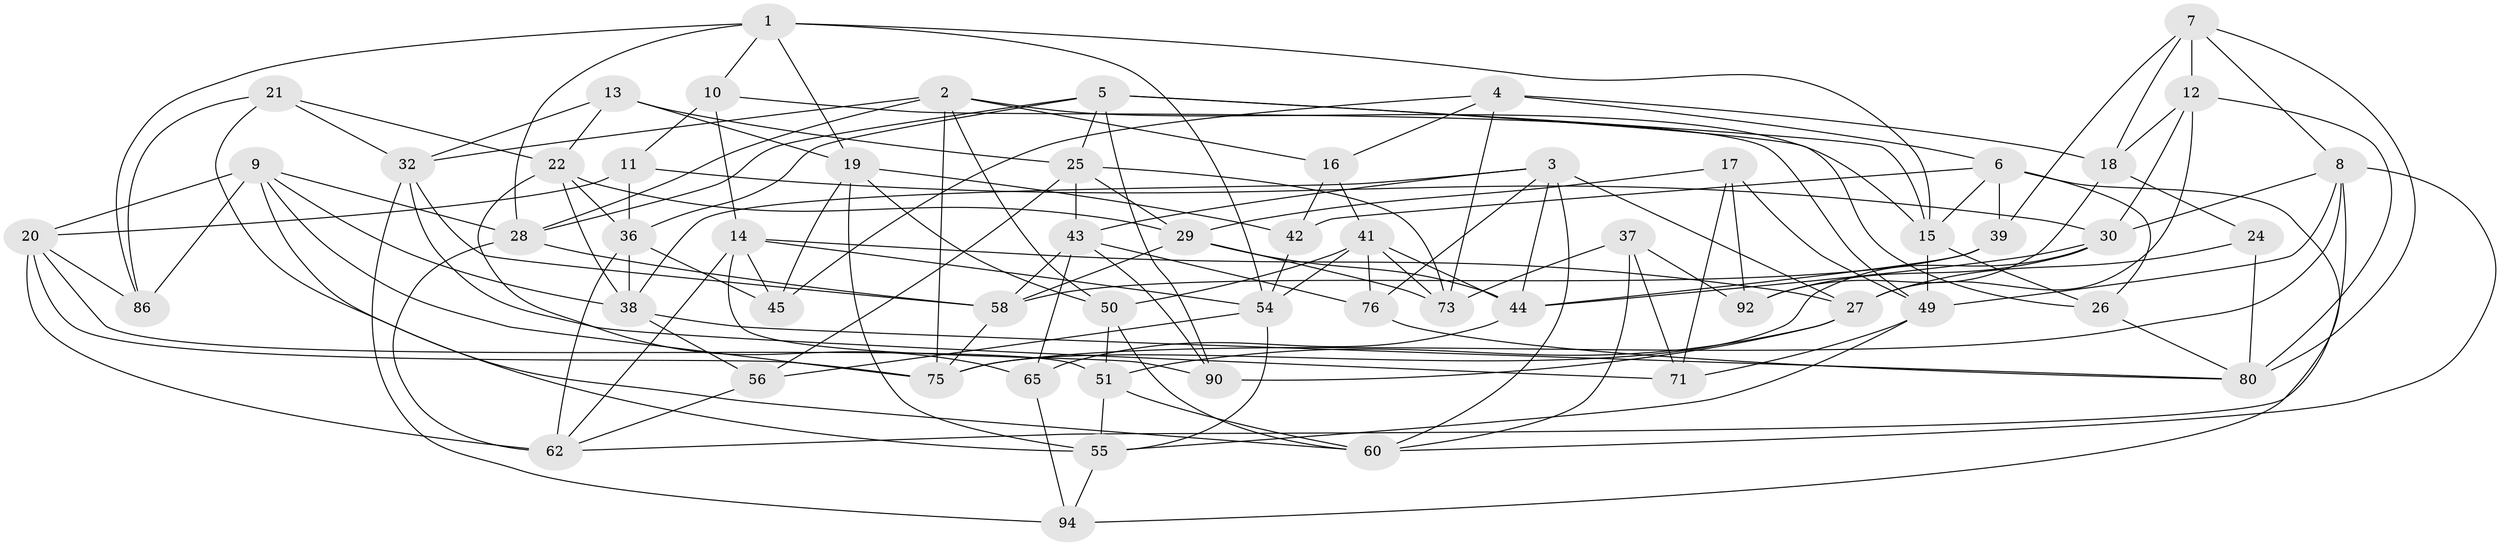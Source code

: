 // original degree distribution, {4: 1.0}
// Generated by graph-tools (version 1.1) at 2025/42/03/06/25 10:42:24]
// undirected, 58 vertices, 150 edges
graph export_dot {
graph [start="1"]
  node [color=gray90,style=filled];
  1 [super="+67"];
  2 [super="+57"];
  3 [super="+79"];
  4 [super="+59"];
  5 [super="+69"];
  6 [super="+95"];
  7 [super="+63"];
  8 [super="+91"];
  9 [super="+46"];
  10;
  11;
  12 [super="+23"];
  13;
  14 [super="+33"];
  15 [super="+48"];
  16;
  17;
  18 [super="+31"];
  19 [super="+35"];
  20 [super="+78"];
  21;
  22 [super="+53"];
  24;
  25 [super="+88"];
  26;
  27 [super="+47"];
  28 [super="+34"];
  29 [super="+70"];
  30 [super="+83"];
  32 [super="+40"];
  36 [super="+64"];
  37;
  38 [super="+52"];
  39;
  41 [super="+81"];
  42;
  43 [super="+89"];
  44 [super="+68"];
  45;
  49 [super="+66"];
  50 [super="+87"];
  51 [super="+82"];
  54 [super="+74"];
  55 [super="+85"];
  56;
  58 [super="+61"];
  60 [super="+72"];
  62 [super="+84"];
  65;
  71;
  73 [super="+77"];
  75 [super="+93"];
  76;
  80 [super="+96"];
  86;
  90;
  92;
  94;
  1 -- 54;
  1 -- 10;
  1 -- 28;
  1 -- 86;
  1 -- 15;
  1 -- 19;
  2 -- 32;
  2 -- 75;
  2 -- 28;
  2 -- 16;
  2 -- 50;
  2 -- 15;
  3 -- 44;
  3 -- 43;
  3 -- 27;
  3 -- 38;
  3 -- 76;
  3 -- 60;
  4 -- 16;
  4 -- 18;
  4 -- 73 [weight=2];
  4 -- 45;
  4 -- 6;
  5 -- 26;
  5 -- 25;
  5 -- 36;
  5 -- 90;
  5 -- 28;
  5 -- 15;
  6 -- 15;
  6 -- 39;
  6 -- 26;
  6 -- 42;
  6 -- 94;
  7 -- 12 [weight=2];
  7 -- 18;
  7 -- 8;
  7 -- 80;
  7 -- 39;
  8 -- 62;
  8 -- 49;
  8 -- 30;
  8 -- 60;
  8 -- 75;
  9 -- 86;
  9 -- 38;
  9 -- 20;
  9 -- 28;
  9 -- 55;
  9 -- 75;
  10 -- 14;
  10 -- 11;
  10 -- 49;
  11 -- 20;
  11 -- 36;
  11 -- 30;
  12 -- 30;
  12 -- 80;
  12 -- 18;
  12 -- 27;
  13 -- 19;
  13 -- 25;
  13 -- 32;
  13 -- 22;
  14 -- 54;
  14 -- 45;
  14 -- 62;
  14 -- 90;
  14 -- 27;
  15 -- 26;
  15 -- 49;
  16 -- 42;
  16 -- 41;
  17 -- 92;
  17 -- 29;
  17 -- 71;
  17 -- 49;
  18 -- 24 [weight=2];
  18 -- 92;
  19 -- 42;
  19 -- 50;
  19 -- 45;
  19 -- 55;
  20 -- 75;
  20 -- 86;
  20 -- 51;
  20 -- 62;
  21 -- 86;
  21 -- 32;
  21 -- 22;
  21 -- 60;
  22 -- 36;
  22 -- 65;
  22 -- 38;
  22 -- 29;
  24 -- 80;
  24 -- 27;
  25 -- 43;
  25 -- 56;
  25 -- 29;
  25 -- 73;
  26 -- 80;
  27 -- 51;
  27 -- 90;
  28 -- 62;
  28 -- 58;
  29 -- 73;
  29 -- 58;
  29 -- 44;
  30 -- 44;
  30 -- 92;
  30 -- 75;
  32 -- 94;
  32 -- 71;
  32 -- 58;
  36 -- 45;
  36 -- 62;
  36 -- 38;
  37 -- 92;
  37 -- 71;
  37 -- 60;
  37 -- 73;
  38 -- 80;
  38 -- 56;
  39 -- 44;
  39 -- 58;
  41 -- 73;
  41 -- 44;
  41 -- 50;
  41 -- 76;
  41 -- 54;
  42 -- 54;
  43 -- 65;
  43 -- 58;
  43 -- 76;
  43 -- 90;
  44 -- 65;
  49 -- 71;
  49 -- 55;
  50 -- 60;
  50 -- 51 [weight=2];
  51 -- 60;
  51 -- 55;
  54 -- 56;
  54 -- 55;
  55 -- 94;
  56 -- 62;
  58 -- 75;
  65 -- 94;
  76 -- 80;
}
